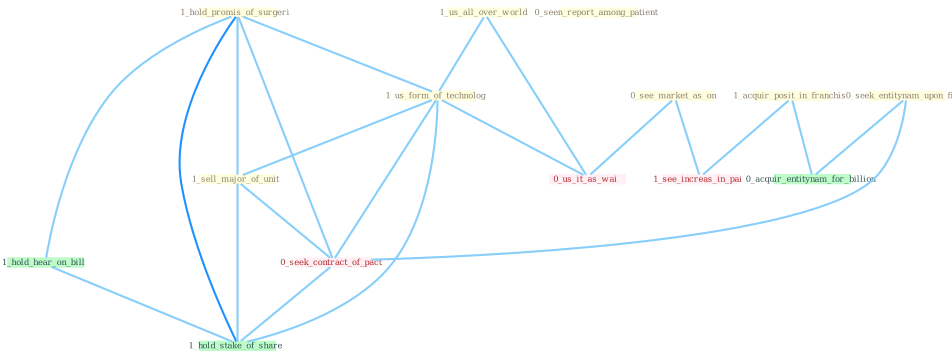 Graph G{ 
    node
    [shape=polygon,style=filled,width=.5,height=.06,color="#BDFCC9",fixedsize=true,fontsize=4,
    fontcolor="#2f4f4f"];
    {node
    [color="#ffffe0", fontcolor="#8b7d6b"] "1_hold_promis_of_surgeri " "1_us_all_over_world " "1_acquir_posit_in_franchis " "0_seek_entitynam_upon_file " "0_see_market_as_on " "1_us_form_of_technolog " "1_sell_major_of_unit " "0_seen_report_among_patient "}
{node [color="#fff0f5", fontcolor="#b22222"] "0_seek_contract_of_pact " "0_us_it_as_wai " "1_see_increas_in_pai "}
edge [color="#B0E2FF"];

	"1_hold_promis_of_surgeri " -- "1_us_form_of_technolog " [w="1", color="#87cefa" ];
	"1_hold_promis_of_surgeri " -- "1_sell_major_of_unit " [w="1", color="#87cefa" ];
	"1_hold_promis_of_surgeri " -- "0_seek_contract_of_pact " [w="1", color="#87cefa" ];
	"1_hold_promis_of_surgeri " -- "1_hold_hear_on_bill " [w="1", color="#87cefa" ];
	"1_hold_promis_of_surgeri " -- "1_hold_stake_of_share " [w="2", color="#1e90ff" , len=0.8];
	"1_us_all_over_world " -- "1_us_form_of_technolog " [w="1", color="#87cefa" ];
	"1_us_all_over_world " -- "0_us_it_as_wai " [w="1", color="#87cefa" ];
	"1_acquir_posit_in_franchis " -- "0_acquir_entitynam_for_billion " [w="1", color="#87cefa" ];
	"1_acquir_posit_in_franchis " -- "1_see_increas_in_pai " [w="1", color="#87cefa" ];
	"0_seek_entitynam_upon_file " -- "0_seek_contract_of_pact " [w="1", color="#87cefa" ];
	"0_seek_entitynam_upon_file " -- "0_acquir_entitynam_for_billion " [w="1", color="#87cefa" ];
	"0_see_market_as_on " -- "0_us_it_as_wai " [w="1", color="#87cefa" ];
	"0_see_market_as_on " -- "1_see_increas_in_pai " [w="1", color="#87cefa" ];
	"1_us_form_of_technolog " -- "1_sell_major_of_unit " [w="1", color="#87cefa" ];
	"1_us_form_of_technolog " -- "0_seek_contract_of_pact " [w="1", color="#87cefa" ];
	"1_us_form_of_technolog " -- "0_us_it_as_wai " [w="1", color="#87cefa" ];
	"1_us_form_of_technolog " -- "1_hold_stake_of_share " [w="1", color="#87cefa" ];
	"1_sell_major_of_unit " -- "0_seek_contract_of_pact " [w="1", color="#87cefa" ];
	"1_sell_major_of_unit " -- "1_hold_stake_of_share " [w="1", color="#87cefa" ];
	"0_seek_contract_of_pact " -- "1_hold_stake_of_share " [w="1", color="#87cefa" ];
	"1_hold_hear_on_bill " -- "1_hold_stake_of_share " [w="1", color="#87cefa" ];
}